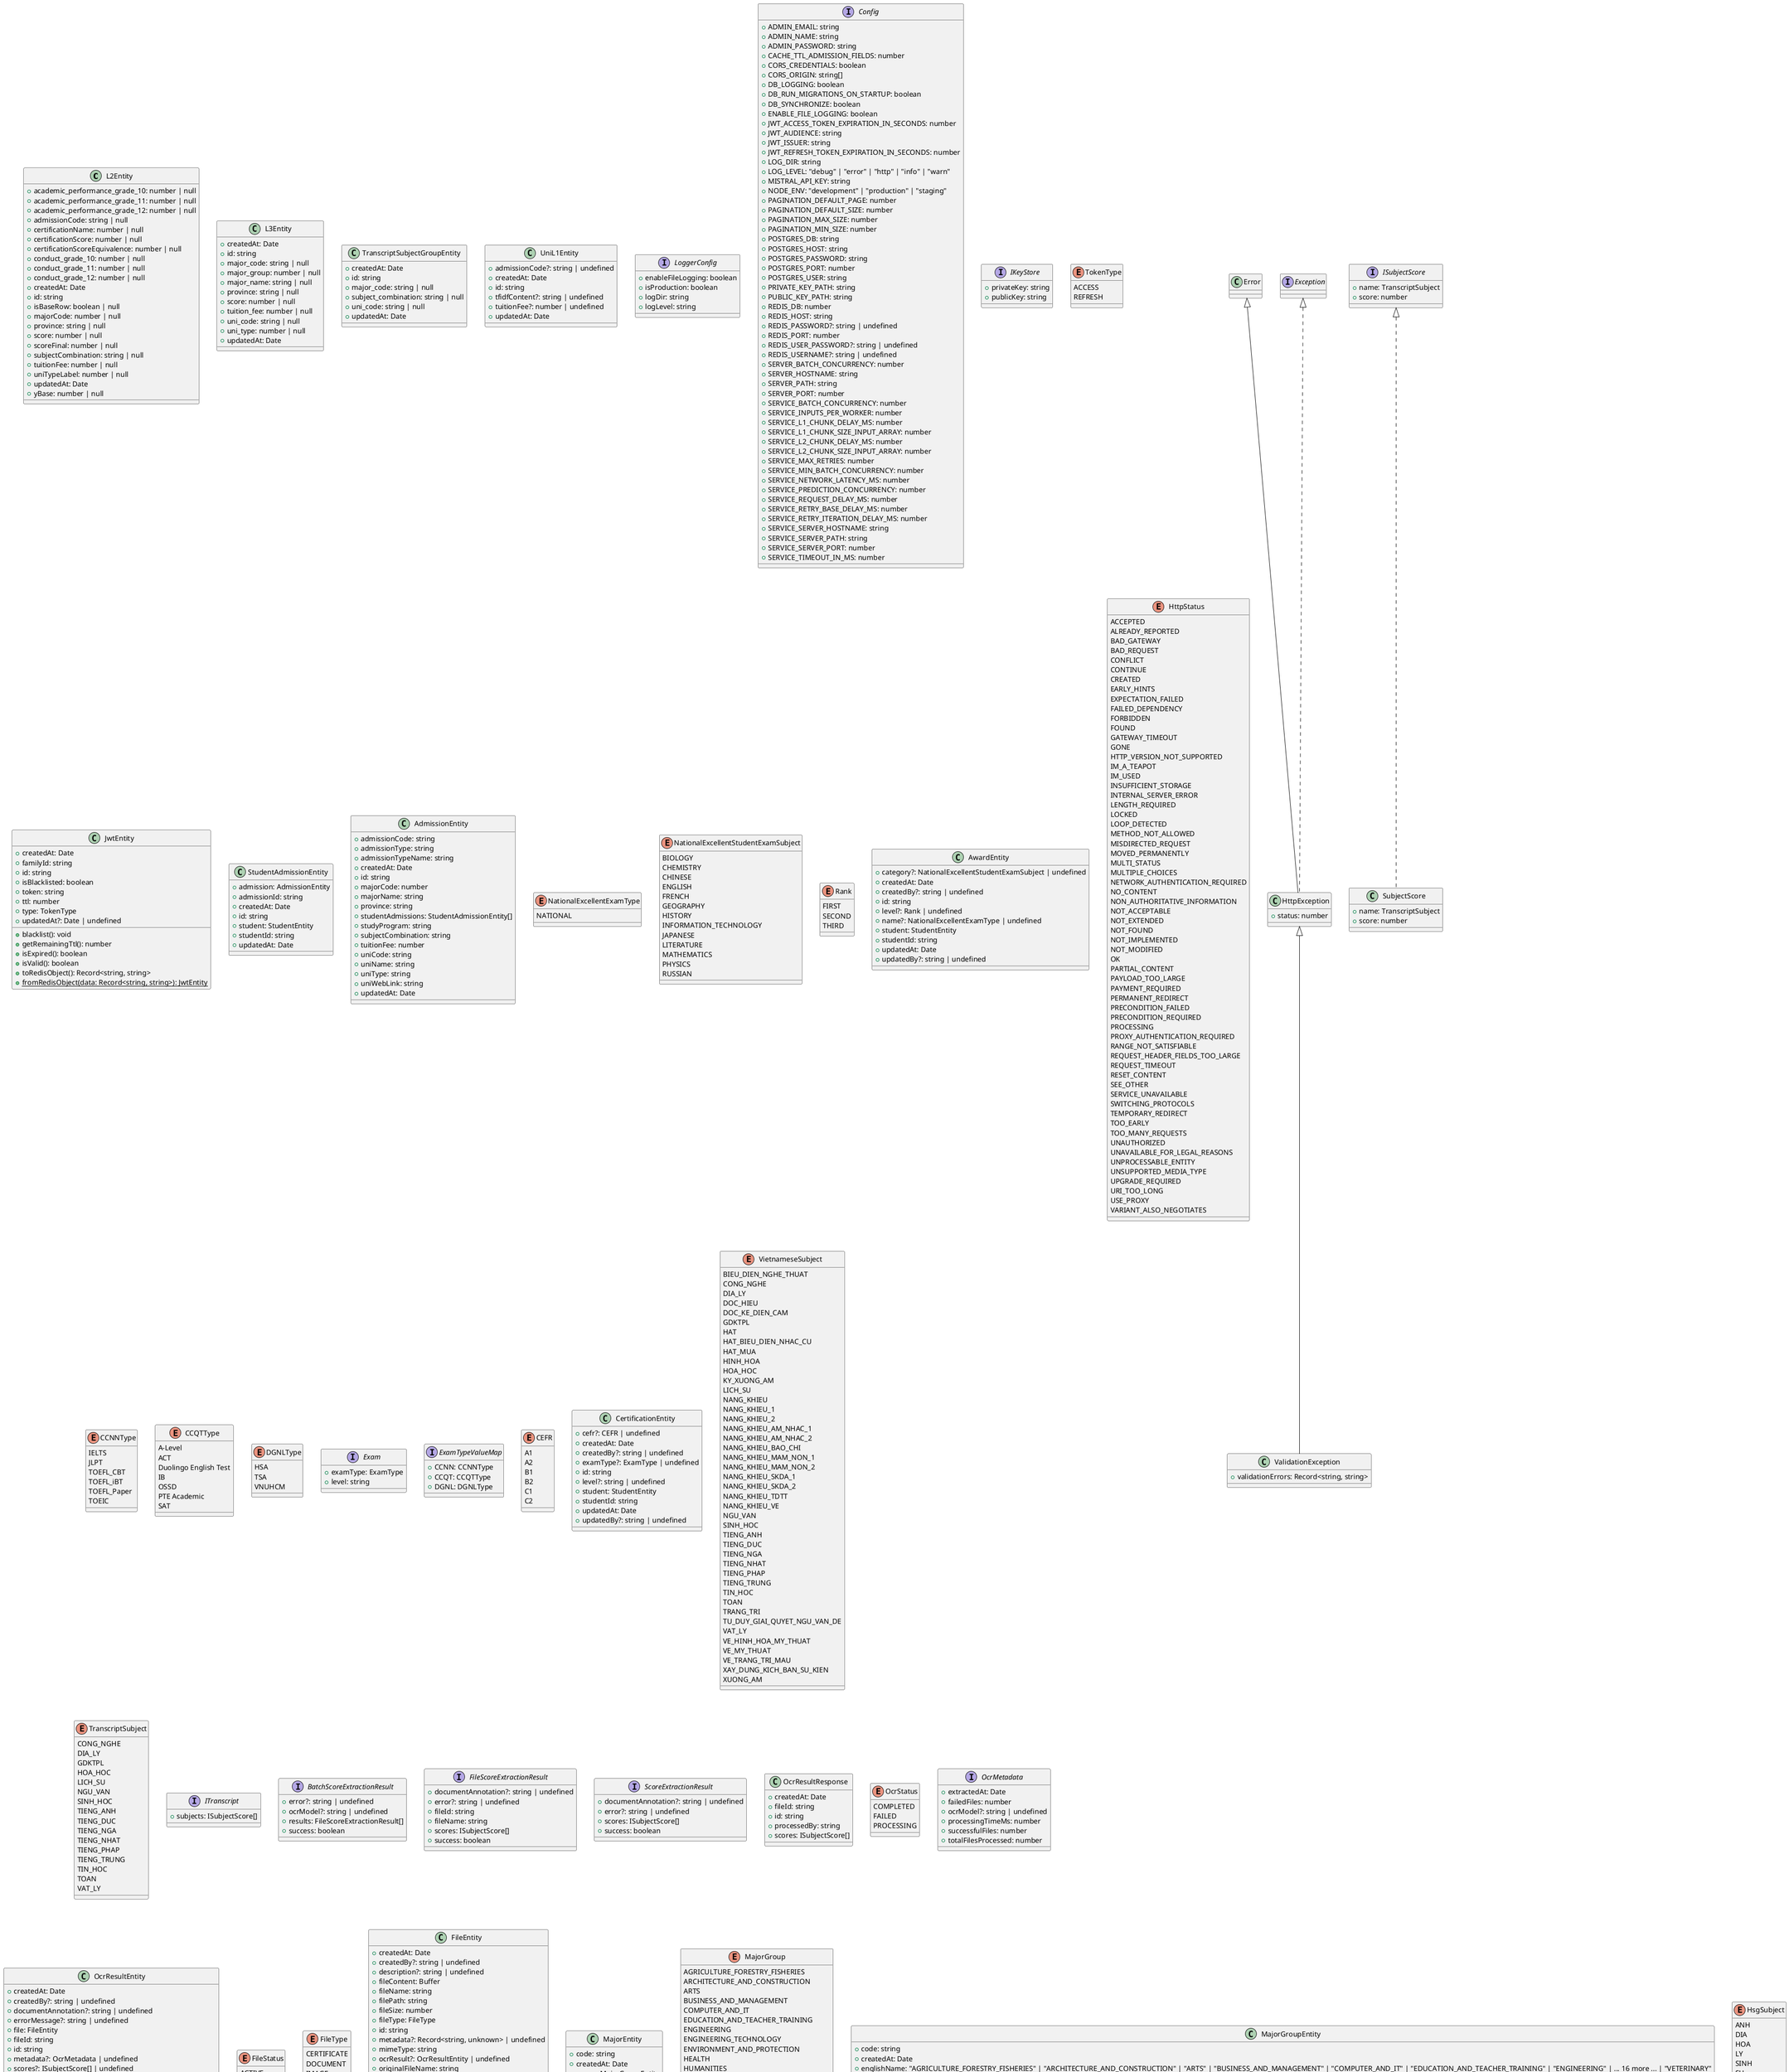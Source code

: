 @startuml
class L2Entity {
    +academic_performance_grade_10: number | null
    +academic_performance_grade_11: number | null
    +academic_performance_grade_12: number | null
    +admissionCode: string | null
    +certificationName: number | null
    +certificationScore: number | null
    +certificationScoreEquivalence: number | null
    +conduct_grade_10: number | null
    +conduct_grade_11: number | null
    +conduct_grade_12: number | null
    +createdAt: Date
    +id: string
    +isBaseRow: boolean | null
    +majorCode: number | null
    +province: string | null
    +score: number | null
    +scoreFinal: number | null
    +subjectCombination: string | null
    +tuitionFee: number | null
    +uniTypeLabel: number | null
    +updatedAt: Date
    +yBase: number | null
}
class L3Entity {
    +createdAt: Date
    +id: string
    +major_code: string | null
    +major_group: number | null
    +major_name: string | null
    +province: string | null
    +score: number | null
    +tuition_fee: number | null
    +uni_code: string | null
    +uni_type: number | null
    +updatedAt: Date
}
class TranscriptSubjectGroupEntity {
    +createdAt: Date
    +id: string
    +major_code: string | null
    +subject_combination: string | null
    +uni_code: string | null
    +updatedAt: Date
}
class UniL1Entity {
    +admissionCode?: string | undefined
    +createdAt: Date
    +id: string
    +tfidfContent?: string | undefined
    +tuitionFee?: number | undefined
    +updatedAt: Date
}
interface LoggerConfig {
    +enableFileLogging: boolean
    +isProduction: boolean
    +logDir: string
    +logLevel: string
}
interface Config {
    +ADMIN_EMAIL: string
    +ADMIN_NAME: string
    +ADMIN_PASSWORD: string
    +CACHE_TTL_ADMISSION_FIELDS: number
    +CORS_CREDENTIALS: boolean
    +CORS_ORIGIN: string[]
    +DB_LOGGING: boolean
    +DB_RUN_MIGRATIONS_ON_STARTUP: boolean
    +DB_SYNCHRONIZE: boolean
    +ENABLE_FILE_LOGGING: boolean
    +JWT_ACCESS_TOKEN_EXPIRATION_IN_SECONDS: number
    +JWT_AUDIENCE: string
    +JWT_ISSUER: string
    +JWT_REFRESH_TOKEN_EXPIRATION_IN_SECONDS: number
    +LOG_DIR: string
    +LOG_LEVEL: "debug" | "error" | "http" | "info" | "warn"
    +MISTRAL_API_KEY: string
    +NODE_ENV: "development" | "production" | "staging"
    +PAGINATION_DEFAULT_PAGE: number
    +PAGINATION_DEFAULT_SIZE: number
    +PAGINATION_MAX_SIZE: number
    +PAGINATION_MIN_SIZE: number
    +POSTGRES_DB: string
    +POSTGRES_HOST: string
    +POSTGRES_PASSWORD: string
    +POSTGRES_PORT: number
    +POSTGRES_USER: string
    +PRIVATE_KEY_PATH: string
    +PUBLIC_KEY_PATH: string
    +REDIS_DB: number
    +REDIS_HOST: string
    +REDIS_PASSWORD?: string | undefined
    +REDIS_PORT: number
    +REDIS_USER_PASSWORD?: string | undefined
    +REDIS_USERNAME?: string | undefined
    +SERVER_BATCH_CONCURRENCY: number
    +SERVER_HOSTNAME: string
    +SERVER_PATH: string
    +SERVER_PORT: number
    +SERVICE_BATCH_CONCURRENCY: number
    +SERVICE_INPUTS_PER_WORKER: number
    +SERVICE_L1_CHUNK_DELAY_MS: number
    +SERVICE_L1_CHUNK_SIZE_INPUT_ARRAY: number
    +SERVICE_L2_CHUNK_DELAY_MS: number
    +SERVICE_L2_CHUNK_SIZE_INPUT_ARRAY: number
    +SERVICE_MAX_RETRIES: number
    +SERVICE_MIN_BATCH_CONCURRENCY: number
    +SERVICE_NETWORK_LATENCY_MS: number
    +SERVICE_PREDICTION_CONCURRENCY: number
    +SERVICE_REQUEST_DELAY_MS: number
    +SERVICE_RETRY_BASE_DELAY_MS: number
    +SERVICE_RETRY_ITERATION_DELAY_MS: number
    +SERVICE_SERVER_HOSTNAME: string
    +SERVICE_SERVER_PATH: string
    +SERVICE_SERVER_PORT: number
    +SERVICE_TIMEOUT_IN_MS: number
}
interface IKeyStore {
    +privateKey: string
    +publicKey: string
}
enum TokenType {
    ACCESS
    REFRESH
}
class JwtEntity {
    +createdAt: Date
    +familyId: string
    +id: string
    +isBlacklisted: boolean
    +token: string
    +ttl: number
    +type: TokenType
    +updatedAt?: Date | undefined
    +blacklist(): void
    +getRemainingTtl(): number
    +isExpired(): boolean
    +isValid(): boolean
    +toRedisObject(): Record<string, string>
    +{static} fromRedisObject(data: Record<string, string>): JwtEntity
}
class StudentAdmissionEntity {
    +admission: AdmissionEntity
    +admissionId: string
    +createdAt: Date
    +id: string
    +student: StudentEntity
    +studentId: string
    +updatedAt: Date
}
class AdmissionEntity {
    +admissionCode: string
    +admissionType: string
    +admissionTypeName: string
    +createdAt: Date
    +id: string
    +majorCode: number
    +majorName: string
    +province: string
    +studentAdmissions: StudentAdmissionEntity[]
    +studyProgram: string
    +subjectCombination: string
    +tuitionFee: number
    +uniCode: string
    +uniName: string
    +uniType: string
    +uniWebLink: string
    +updatedAt: Date
}
enum NationalExcellentExamType {
    NATIONAL
}
enum NationalExcellentStudentExamSubject {
    BIOLOGY
    CHEMISTRY
    CHINESE
    ENGLISH
    FRENCH
    GEOGRAPHY
    HISTORY
    INFORMATION_TECHNOLOGY
    JAPANESE
    LITERATURE
    MATHEMATICS
    PHYSICS
    RUSSIAN
}
enum Rank {
    FIRST
    SECOND
    THIRD
}
class AwardEntity {
    +category?: NationalExcellentStudentExamSubject | undefined
    +createdAt: Date
    +createdBy?: string | undefined
    +id: string
    +level?: Rank | undefined
    +name?: NationalExcellentExamType | undefined
    +student: StudentEntity
    +studentId: string
    +updatedAt: Date
    +updatedBy?: string | undefined
}
enum HttpStatus {
    ACCEPTED
    ALREADY_REPORTED
    BAD_GATEWAY
    BAD_REQUEST
    CONFLICT
    CONTINUE
    CREATED
    EARLY_HINTS
    EXPECTATION_FAILED
    FAILED_DEPENDENCY
    FORBIDDEN
    FOUND
    GATEWAY_TIMEOUT
    GONE
    HTTP_VERSION_NOT_SUPPORTED
    IM_A_TEAPOT
    IM_USED
    INSUFFICIENT_STORAGE
    INTERNAL_SERVER_ERROR
    LENGTH_REQUIRED
    LOCKED
    LOOP_DETECTED
    METHOD_NOT_ALLOWED
    MISDIRECTED_REQUEST
    MOVED_PERMANENTLY
    MULTI_STATUS
    MULTIPLE_CHOICES
    NETWORK_AUTHENTICATION_REQUIRED
    NO_CONTENT
    NON_AUTHORITATIVE_INFORMATION
    NOT_ACCEPTABLE
    NOT_EXTENDED
    NOT_FOUND
    NOT_IMPLEMENTED
    NOT_MODIFIED
    OK
    PARTIAL_CONTENT
    PAYLOAD_TOO_LARGE
    PAYMENT_REQUIRED
    PERMANENT_REDIRECT
    PRECONDITION_FAILED
    PRECONDITION_REQUIRED
    PROCESSING
    PROXY_AUTHENTICATION_REQUIRED
    RANGE_NOT_SATISFIABLE
    REQUEST_HEADER_FIELDS_TOO_LARGE
    REQUEST_TIMEOUT
    RESET_CONTENT
    SEE_OTHER
    SERVICE_UNAVAILABLE
    SWITCHING_PROTOCOLS
    TEMPORARY_REDIRECT
    TOO_EARLY
    TOO_MANY_REQUESTS
    UNAUTHORIZED
    UNAVAILABLE_FOR_LEGAL_REASONS
    UNPROCESSABLE_ENTITY
    UNSUPPORTED_MEDIA_TYPE
    UPGRADE_REQUIRED
    URI_TOO_LONG
    USE_PROXY
    VARIANT_ALSO_NEGOTIATES
}
class HttpException extends Error implements Exception {
    +status: number
}
class ValidationException extends HttpException {
    +validationErrors: Record<string, string>
}
enum CCNNType {
    IELTS
    JLPT
    TOEFL_CBT
    TOEFL_iBT
    TOEFL_Paper
    TOEIC
}
enum CCQTType {
    A-Level
    ACT
    Duolingo English Test
    IB
    OSSD
    PTE Academic
    SAT
}
enum DGNLType {
    HSA
    TSA
    VNUHCM
}
interface Exam {
    +examType: ExamType
    +level: string
}
interface ExamTypeValueMap {
    +CCNN: CCNNType
    +CCQT: CCQTType
    +DGNL: DGNLType
}
enum CEFR {
    A1
    A2
    B1
    B2
    C1
    C2
}
class CertificationEntity {
    +cefr?: CEFR | undefined
    +createdAt: Date
    +createdBy?: string | undefined
    +examType?: ExamType | undefined
    +id: string
    +level?: string | undefined
    +student: StudentEntity
    +studentId: string
    +updatedAt: Date
    +updatedBy?: string | undefined
}
enum VietnameseSubject {
    BIEU_DIEN_NGHE_THUAT
    CONG_NGHE
    DIA_LY
    DOC_HIEU
    DOC_KE_DIEN_CAM
    GDKTPL
    HAT
    HAT_BIEU_DIEN_NHAC_CU
    HAT_MUA
    HINH_HOA
    HOA_HOC
    KY_XUONG_AM
    LICH_SU
    NANG_KHIEU
    NANG_KHIEU_1
    NANG_KHIEU_2
    NANG_KHIEU_AM_NHAC_1
    NANG_KHIEU_AM_NHAC_2
    NANG_KHIEU_BAO_CHI
    NANG_KHIEU_MAM_NON_1
    NANG_KHIEU_MAM_NON_2
    NANG_KHIEU_SKDA_1
    NANG_KHIEU_SKDA_2
    NANG_KHIEU_TDTT
    NANG_KHIEU_VE
    NGU_VAN
    SINH_HOC
    TIENG_ANH
    TIENG_DUC
    TIENG_NGA
    TIENG_NHAT
    TIENG_PHAP
    TIENG_TRUNG
    TIN_HOC
    TOAN
    TRANG_TRI
    TU_DUY_GIAI_QUYET_NGU_VAN_DE
    VAT_LY
    VE_HINH_HOA_MY_THUAT
    VE_MY_THUAT
    VE_TRANG_TRI_MAU
    XAY_DUNG_KICH_BAN_SU_KIEN
    XUONG_AM
}
enum TranscriptSubject {
    CONG_NGHE
    DIA_LY
    GDKTPL
    HOA_HOC
    LICH_SU
    NGU_VAN
    SINH_HOC
    TIENG_ANH
    TIENG_DUC
    TIENG_NGA
    TIENG_NHAT
    TIENG_PHAP
    TIENG_TRUNG
    TIN_HOC
    TOAN
    VAT_LY
}
interface ISubjectScore {
    +name: TranscriptSubject
    +score: number
}
interface ITranscript {
    +subjects: ISubjectScore[]
}
class SubjectScore implements ISubjectScore {
    +name: TranscriptSubject
    +score: number
}
interface BatchScoreExtractionResult {
    +error?: string | undefined
    +ocrModel?: string | undefined
    +results: FileScoreExtractionResult[]
    +success: boolean
}
interface FileScoreExtractionResult {
    +documentAnnotation?: string | undefined
    +error?: string | undefined
    +fileId: string
    +fileName: string
    +scores: ISubjectScore[]
    +success: boolean
}
interface ScoreExtractionResult {
    +documentAnnotation?: string | undefined
    +error?: string | undefined
    +scores: ISubjectScore[]
    +success: boolean
}
class OcrResultResponse {
    +createdAt: Date
    +fileId: string
    +id: string
    +processedBy: string
    +scores: ISubjectScore[]
}
enum OcrStatus {
    COMPLETED
    FAILED
    PROCESSING
}
interface OcrMetadata {
    +extractedAt: Date
    +failedFiles: number
    +ocrModel?: string | undefined
    +processingTimeMs: number
    +successfulFiles: number
    +totalFilesProcessed: number
}
class OcrResultEntity {
    +createdAt: Date
    +createdBy?: string | undefined
    +documentAnnotation?: string | undefined
    +errorMessage?: string | undefined
    +file: FileEntity
    +fileId: string
    +id: string
    +metadata?: OcrMetadata | undefined
    +scores?: ISubjectScore[] | undefined
    +status: OcrStatus
    +student: StudentEntity
    +studentId: string
    +updatedAt: Date
    +updatedBy?: string | undefined
    +getAverageScore(): number | null
    +getProcessingDuration(): string
    +getScoreBySubject(subjectName: string): ISubjectScore | null
    +getTotalScores(): number
    +hasErrors(): boolean
    +isSuccessful(): boolean
}
enum FileStatus {
    ACTIVE
    ARCHIVED
    DELETED
}
enum FileType {
    CERTIFICATE
    DOCUMENT
    IMAGE
    OTHER
    PORTFOLIO
    RESUME
    TRANSCRIPT
}
class FileEntity {
    +createdAt: Date
    +createdBy?: string | undefined
    +description?: string | undefined
    +fileContent: Buffer
    +fileName: string
    +filePath: string
    +fileSize: number
    +fileType: FileType
    +id: string
    +metadata?: Record<string, unknown> | undefined
    +mimeType: string
    +ocrResult?: OcrResultEntity | undefined
    +originalFileName: string
    +status: FileStatus
    +student: StudentEntity
    +studentId: string
    +tags?: string | undefined
    +updatedAt: Date
    +updatedBy?: string | undefined
    +user?: UserEntity | undefined
    +userId?: string | undefined
    +getFileExtension(): string
    +getHumanReadableFileSize(): string
    +getTagsArray(): string[]
    +isActive(): boolean
    +isDocument(): boolean
    +isImage(): boolean
    +setTagsFromArray(tags: string[]): void
}
class MajorEntity {
    +code: string
    +createdAt: Date
    +group: MajorGroupEntity
    +group_id: string
    +id: string
    +name: string
    +updatedAt: Date
}
enum MajorGroup {
    AGRICULTURE_FORESTRY_FISHERIES
    ARCHITECTURE_AND_CONSTRUCTION
    ARTS
    BUSINESS_AND_MANAGEMENT
    COMPUTER_AND_IT
    EDUCATION_AND_TEACHER_TRAINING
    ENGINEERING
    ENGINEERING_TECHNOLOGY
    ENVIRONMENT_AND_PROTECTION
    HEALTH
    HUMANITIES
    JOURNALISM_AND_INFORMATION
    LAW
    LIFE_SCIENCES
    MANUFACTURING_AND_PROCESSING
    MATHEMATICS_AND_STATISTICS
    NATURAL_SCIENCES
    OTHER
    SECURITY_DEFENSE
    SOCIAL_AND_BEHAVIORAL_SCIENCES
    SOCIAL_SERVICES
    TOURISM_HOSPITALITY_SPORTS_PERSONAL
    TRANSPORT_SERVICES
    VETERINARY
}
class MajorGroupEntity {
    +code: string
    +createdAt: Date
    +englishName: "AGRICULTURE_FORESTRY_FISHERIES" | "ARCHITECTURE_AND_CONSTRUCTION" | "ARTS" | "BUSINESS_AND_MANAGEMENT" | "COMPUTER_AND_IT" | "EDUCATION_AND_TEACHER_TRAINING" | "ENGINEERING" | ... 16 more ... | "VETERINARY"
    +id: string
    +majors: MajorEntity[]
    +name: MajorGroup
    +students?: StudentEntity[] | undefined
    +updatedAt: Date
}
enum HsgSubject {
    ANH
    DIA
    HOA
    LY
    SINH
    SU
    TIENG_NGA
    TIENG_NHAT
    TIENG_PHAP
    TIENG_TRUNG
    TIN
    TOAN
    VAN
}
class HTTPValidationError {
    +detail: ValidationError[]
}
class L1BatchRequest {
    +items: UserInputL1[]
}
class L1PredictResult {
    +loai_uu_tien: string
    +ma_xet_tuyen: Record<string, number>
}
class L2BatchRequest {
    +items: UserInputL2[]
}
class L2PredictResult {
    +ma_xet_tuyen: string
    +score: number
}
class UserInputL1 {
    +ahld?: number | undefined
    +cong_lap: number
    +dan_toc_thieu_so?: number | undefined
    +haimuoi_huyen_ngheo_tnb?: number | undefined
    +hoc_phi: number
    +hsg_1?: number | HsgSubject | undefined
    +hsg_2?: number | HsgSubject | undefined
    +hsg_3?: number | HsgSubject | undefined
    +nhom_nganh: number
    +tinh_tp: string
}
class UserInputL2 {
    +cong_lap: number
    +diem_ccta?: string | undefined
    +diem_chuan: number
    +hk10: number
    +hk11: number
    +hk12: number
    +hl10: number
    +hl11: number
    +hl12: number
    +hoc_phi: number
    +nhom_nganh: number
    +ten_ccta?: string | undefined
    +tinh_tp: string
    +to_hop_mon: string
}
class ValidationError {
    +loc: (string | number)[]
    +msg: string
    +type: string
}
enum PredictionResultStatus {
    COMPLETED
    FAILED
    PARTIAL
    PROCESSING
}
class PredictionResultEntity {
    +createdAt: Date
    +createdBy: string
    +id: string
    +l1PredictResults: L1PredictResult[]
    +l2PredictResults: L2PredictResult[]
    +status: PredictionResultStatus
    +student: StudentEntity
    +studentId: string
    +updatedAt: Date
    +updatedBy: string
    +userId?: string | undefined
}
enum SpecialStudentCase {
    ETHNIC_MINORITY_STUDENT
    HEROES_AND_CONTRIBUTORS
    TRANSFER_STUDENT
    VERY_FEW_ETHNIC_MINORITY
}
enum UniType {
    PRIVATE
    PUBLIC
}
enum VietnamSouthernProvinces {
    AN_GIANG
    BAC_LIEU
    BEN_TRE
    BINH_DUONG
    BINH_PHUOC
    CA_MAU
    CAN_THO
    DA_LAT
    DONG_NAI
    DONG_THAP
    HAU_GIANG
    HO_CHI_MINH
    KIEN_GIANG
    LONG_AN
    SOC_TRANG
    TAY_NINH
    TIEN_GIANG
    TRA_VINH
    VINH_LONG
    VUNG_TAU
}
interface AcademicPerformanceData {
    +academicPerformance: string
    +grade: number
}
interface AptitudeTestData {
    +examType: ExamType
    +score: number
}
interface ConductData {
    +conduct: string
    +grade: number
}
interface ExamSubjectData {
    +name: VietnameseSubject
    +score: number
}
interface NationalExamData {
    +name: VietnameseSubject
    +score: number
}
interface TalentExamData {
    +name: VietnameseSubject
    +score: number
}
class StudentEntity {
    +academicPerformances?: AcademicPerformanceData[] | undefined
    +aptitudeTestScore?: AptitudeTestData | undefined
    +awards?: AwardEntity[] | undefined
    +certifications?: CertificationEntity[] | undefined
    +conducts?: ConductData[] | undefined
    +createdAt: Date
    +createdBy?: string | undefined
    +files?: FileEntity[] | undefined
    +id: string
    +majorGroupsEntities?: MajorGroupEntity[] | undefined
    +majors?: MajorGroup[] | undefined
    +maxBudget?: number | undefined
    +minBudget?: number | undefined
    +nationalExams?: NationalExamData[] | undefined
    +predictionResult?: PredictionResultEntity | undefined
    +province?: VietnamSouthernProvinces | undefined
    +specialStudentCases?: SpecialStudentCase[] | undefined
    +studentAdmissions?: StudentAdmissionEntity[] | undefined
    +talentScores?: TalentExamData[] | undefined
    +uniType?: UniType | undefined
    +updatedAt: Date
    +updatedBy?: string | undefined
    +user?: UserEntity | undefined
    +userId?: string | undefined
    +vsatScores?: ExamSubjectData[] | undefined
    +addAcademicPerformance(academicPerformance: string, grade: number): void
    +addAdmission(admission: AdmissionEntity): void
    +addConduct(conduct: string, grade: number): void
    +addTalentScore(subjectName: VietnameseSubject, score: number): void
    +clearAdmissions(): void
    +getAcademicPerformanceByGrade(grade: number): AcademicPerformanceData | null
    +getActiveFiles(): FileEntity[]
    +getAptitudeTestScore(): number | undefined
    +getAptitudeTestType(): ExamType | undefined
    +getAwardsByCategory(category: NationalExcellentStudentExamSubject): AwardEntity[]
    +getBudgetRangeString(): string
    +getCertificationsByExamType(type: "CCNN" | "CCQT" | "ĐGNL"): CertificationEntity[]
    +getConductByGrade(grade: number): ConductData | null
    +getFilesByType(fileType: FileType): FileEntity[]
    +getFilesCountByType(): Record<FileType, number>
    +getLatestAcademicPerformance(): AcademicPerformanceData | null
    +getLatestConduct(): ConductData | null
    +getRecentFiles(days?: number): FileEntity[]
    +getSubjectScore(subjectName: VietnameseSubject): number | null
    +getTalentScore(subjectName: VietnameseSubject): number | null
    +getTotalFileSize(): number
    +getTotalNationalExamScore(): number
    +getTotalTalentScore(): number
    +getTotalVSATScore(): number
    +getUserEmail(): string | null
    +getVSATScore(index: number): number | undefined
    +getVSATScoreByName(subjectName: VietnameseSubject): number | undefined
    +hasAcademicPerformanceData(): boolean
    +hasAptitudeTestScore(): boolean
    +hasCertificationExamType(type: "CCNN" | "CCQT" | "ĐGNL"): boolean
    +hasConductData(): boolean
    +hasFileType(fileType: FileType): boolean
    +hasTalentScores(): boolean
    +hasUser(): boolean
    +hasValidNationalExamData(): boolean
    +hasValidVSATScores(): boolean
    +isBudgetRangeValid(): boolean
    +isWithinBudget(amount: number): boolean
    +removeAdmission(admissionId: string): void
    +setAcademicPerformance(academicPerformanceDataArray: AcademicPerformanceData[]): void
    +setAdmissions(admissions: AdmissionEntity[]): void
    +setAptitudeTest(examType: ExamType, score: number): void
    +setConduct(conductData: ConductData[]): void
    +setTalentScores(talentScores: TalentExamData[]): void
    +setVSATScores(vsatScores: ExamSubjectData[]): void
    +setVSATScoresFromNumbers(scores: number[], subjectNames?: VietnameseSubject[] | undefined): void
}
enum Permission {
    ADMIN_ACCESS
    ADMIN_SYSTEM_CONFIG
    ADMIN_USER_MANAGEMENT
    API_DELETE
    API_READ
    API_WRITE
    FILE_CREATE
    FILE_DELETE
    FILE_READ
    FILE_UPDATE
    PROFILE_CREATE_OWN
    PROFILE_READ_ANY
    PROFILE_READ_OWN
    PROFILE_UPDATE_ANY
    PROFILE_UPDATE_OWN
    USER_CREATE
    USER_DELETE
    USER_LIST
    USER_READ
    USER_UPDATE
}
enum Role {
    ADMIN
    ANONYMOUS
    MODERATOR
    USER
}
class UserEntity {
    +accountNonExpired: boolean
    +accountNonLocked: boolean
    +createdAt: Date
    +createdBy?: string | undefined
    +credentialsNonExpired: boolean
    +email: string
    +enabled: boolean
    +id: string
    +name?: string | undefined
    +password: string
    +permissions: Permission[]
    +phoneNumbers?: string[] | undefined
    +role: Role
    +studentEntities?: StudentEntity[] | undefined
    +updatedAt: Date
    +updatedBy?: string | undefined
    +disableAccount(): void
    +enableAccount(): void
    +expireAccount(): void
    +expireCredentials(): void
    +getPermissions(): Permission[]
    +hasAllPermissions(permissions: Permission[]): boolean
    +hasAnyPermission(permissions: Permission[]): boolean
    +hasPermission(permission: Permission): boolean
    +isAccountActive(): boolean
    +isAccountNonExpired(): boolean
    +isAccountNonLocked(): boolean
    +isCredentialsNonExpired(): boolean
    +isEnabled(): boolean
    +lockAccount(): void
    +unlockAccount(): void
}
@enduml